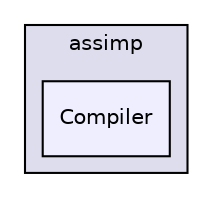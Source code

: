 digraph "ext/assimp/include/assimp/Compiler" {
  compound=true
  node [ fontsize="10", fontname="Helvetica"];
  edge [ labelfontsize="10", labelfontname="Helvetica"];
  subgraph clusterdir_520a70b6b26d310861f7df47171224e2 {
    graph [ bgcolor="#ddddee", pencolor="black", label="assimp" fontname="Helvetica", fontsize="10", URL="dir_520a70b6b26d310861f7df47171224e2.html"]
  dir_173715d730489a991c6c23e076b33a29 [shape=box, label="Compiler", style="filled", fillcolor="#eeeeff", pencolor="black", URL="dir_173715d730489a991c6c23e076b33a29.html"];
  }
}

